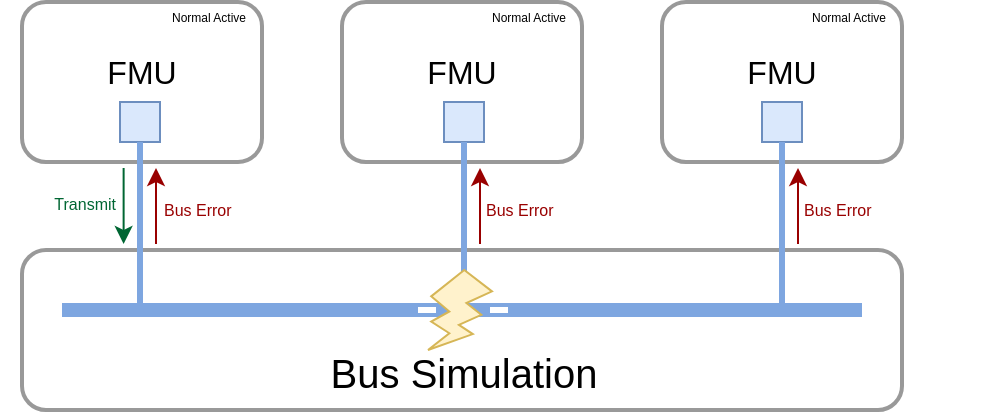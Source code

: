 <mxfile version="24.0.0" type="device">
  <diagram id="zssgmvdwZO7xPkAqMUr9" name="Page-1">
    <mxGraphModel dx="607" dy="350" grid="1" gridSize="10" guides="1" tooltips="1" connect="1" arrows="1" fold="1" page="1" pageScale="1" pageWidth="850" pageHeight="1100" math="0" shadow="0">
      <root>
        <mxCell id="0" />
        <mxCell id="1" parent="0" />
        <mxCell id="v5oIvpwDgeikFxTejpUY-1" value="" style="rounded=1;whiteSpace=wrap;html=1;strokeColor=#999999;strokeWidth=2;" parent="1" vertex="1">
          <mxGeometry x="40" y="6" width="120" height="80" as="geometry" />
        </mxCell>
        <mxCell id="v5oIvpwDgeikFxTejpUY-2" value="" style="rounded=1;whiteSpace=wrap;html=1;strokeColor=#999999;strokeWidth=2;" parent="1" vertex="1">
          <mxGeometry x="200" y="6" width="120" height="80" as="geometry" />
        </mxCell>
        <mxCell id="v5oIvpwDgeikFxTejpUY-4" value="" style="rounded=0;whiteSpace=wrap;html=1;fillColor=#dae8fc;strokeColor=#6c8ebf;" parent="1" vertex="1">
          <mxGeometry x="89" y="56" width="20" height="20" as="geometry" />
        </mxCell>
        <mxCell id="v5oIvpwDgeikFxTejpUY-5" value="" style="rounded=0;whiteSpace=wrap;html=1;fillColor=#dae8fc;strokeColor=#6c8ebf;" parent="1" vertex="1">
          <mxGeometry x="251" y="56" width="20" height="20" as="geometry" />
        </mxCell>
        <mxCell id="v5oIvpwDgeikFxTejpUY-18" value="&lt;div style=&quot;font-size: 16px;&quot;&gt;&lt;font style=&quot;font-size: 16px;&quot;&gt;FMU&lt;/font&gt;&lt;/div&gt;" style="text;html=1;strokeColor=none;fillColor=none;align=center;verticalAlign=middle;whiteSpace=wrap;rounded=0;fontSize=20;" parent="1" vertex="1">
          <mxGeometry x="70" y="26" width="60" height="30" as="geometry" />
        </mxCell>
        <mxCell id="v5oIvpwDgeikFxTejpUY-21" value="&lt;div style=&quot;font-size: 16px;&quot;&gt;&lt;font style=&quot;font-size: 16px;&quot;&gt;FMU&lt;/font&gt;&lt;/div&gt;" style="text;html=1;strokeColor=none;fillColor=none;align=center;verticalAlign=middle;whiteSpace=wrap;rounded=0;fontSize=20;" parent="1" vertex="1">
          <mxGeometry x="230" y="26" width="60" height="30" as="geometry" />
        </mxCell>
        <mxCell id="KEQrLfB2FrUfxKy-oO7P-1" value="" style="rounded=1;whiteSpace=wrap;html=1;strokeColor=#999999;strokeWidth=2;" parent="1" vertex="1">
          <mxGeometry x="40" y="130" width="440" height="80" as="geometry" />
        </mxCell>
        <mxCell id="v5oIvpwDgeikFxTejpUY-17" value="" style="endArrow=none;html=1;fontSize=20;fillColor=#b1ddf0;strokeColor=#7EA6E0;rounded=0;strokeWidth=7;movable=1;resizable=1;rotatable=1;deletable=1;editable=1;connectable=1;" parent="1" edge="1">
          <mxGeometry width="50" height="50" relative="1" as="geometry">
            <mxPoint x="460" y="160" as="sourcePoint" />
            <mxPoint x="60" y="160" as="targetPoint" />
            <Array as="points">
              <mxPoint x="290" y="160" />
              <mxPoint x="110" y="160" />
            </Array>
          </mxGeometry>
        </mxCell>
        <mxCell id="KEQrLfB2FrUfxKy-oO7P-3" value="" style="endArrow=none;html=1;rounded=0;entryX=0.5;entryY=1;entryDx=0;entryDy=0;strokeWidth=3;strokeColor=#7EA6E0;" parent="1" target="v5oIvpwDgeikFxTejpUY-4" edge="1">
          <mxGeometry width="50" height="50" relative="1" as="geometry">
            <mxPoint x="99" y="160" as="sourcePoint" />
            <mxPoint x="78.5" y="110" as="targetPoint" />
          </mxGeometry>
        </mxCell>
        <mxCell id="KEQrLfB2FrUfxKy-oO7P-4" value="" style="endArrow=none;html=1;rounded=0;entryX=0.5;entryY=1;entryDx=0;entryDy=0;strokeWidth=3;strokeColor=#7EA6E0;" parent="1" target="v5oIvpwDgeikFxTejpUY-5" edge="1">
          <mxGeometry width="50" height="50" relative="1" as="geometry">
            <mxPoint x="261" y="160" as="sourcePoint" />
            <mxPoint x="280.66" y="100" as="targetPoint" />
          </mxGeometry>
        </mxCell>
        <mxCell id="KEQrLfB2FrUfxKy-oO7P-5" value="&lt;font style=&quot;font-size: 20px;&quot;&gt;Bus Simulation&lt;/font&gt;" style="text;html=1;strokeColor=none;fillColor=none;align=center;verticalAlign=middle;whiteSpace=wrap;rounded=0;movable=1;resizable=1;rotatable=1;deletable=1;editable=1;connectable=1;fontSize=20;" parent="1" vertex="1">
          <mxGeometry x="61" y="176" width="400" height="30" as="geometry" />
        </mxCell>
        <mxCell id="KEQrLfB2FrUfxKy-oO7P-9" value="" style="endArrow=none;html=1;rounded=0;strokeColor=#FFFFFF;strokeWidth=3;fontSize=16;dashed=1;" parent="1" edge="1">
          <mxGeometry width="50" height="50" relative="1" as="geometry">
            <mxPoint x="238" y="160" as="sourcePoint" />
            <mxPoint x="283" y="160" as="targetPoint" />
          </mxGeometry>
        </mxCell>
        <mxCell id="87jym6ML_O6BWsMyHYAe-4" value="" style="rounded=1;whiteSpace=wrap;html=1;strokeColor=#999999;strokeWidth=2;" parent="1" vertex="1">
          <mxGeometry x="360" y="6" width="120" height="80" as="geometry" />
        </mxCell>
        <mxCell id="87jym6ML_O6BWsMyHYAe-5" value="" style="rounded=0;whiteSpace=wrap;html=1;fillColor=#dae8fc;strokeColor=#6c8ebf;" parent="1" vertex="1">
          <mxGeometry x="410" y="56" width="20" height="20" as="geometry" />
        </mxCell>
        <mxCell id="87jym6ML_O6BWsMyHYAe-6" value="&lt;div style=&quot;font-size: 16px;&quot;&gt;&lt;font style=&quot;font-size: 16px;&quot;&gt;FMU&lt;/font&gt;&lt;/div&gt;" style="text;html=1;strokeColor=none;fillColor=none;align=center;verticalAlign=middle;whiteSpace=wrap;rounded=0;fontSize=20;" parent="1" vertex="1">
          <mxGeometry x="390" y="26" width="60" height="30" as="geometry" />
        </mxCell>
        <mxCell id="87jym6ML_O6BWsMyHYAe-7" value="" style="endArrow=none;html=1;rounded=0;entryX=0.5;entryY=1;entryDx=0;entryDy=0;strokeWidth=3;strokeColor=#7EA6E0;" parent="1" target="87jym6ML_O6BWsMyHYAe-5" edge="1">
          <mxGeometry width="50" height="50" relative="1" as="geometry">
            <mxPoint x="420" y="160" as="sourcePoint" />
            <mxPoint x="439.66" y="100" as="targetPoint" />
          </mxGeometry>
        </mxCell>
        <mxCell id="87jym6ML_O6BWsMyHYAe-8" value="" style="endArrow=classic;html=1;rounded=0;fontSize=8;endSize=6;strokeColor=#006633;" parent="1" edge="1">
          <mxGeometry width="50" height="50" relative="1" as="geometry">
            <mxPoint x="90.81" y="89" as="sourcePoint" />
            <mxPoint x="90.81" y="127" as="targetPoint" />
          </mxGeometry>
        </mxCell>
        <mxCell id="87jym6ML_O6BWsMyHYAe-9" value="Transmit" style="text;html=1;strokeColor=none;fillColor=none;align=right;verticalAlign=middle;whiteSpace=wrap;rounded=0;fontSize=8;fontColor=#006633;" parent="1" vertex="1">
          <mxGeometry x="29" y="102" width="60" height="10" as="geometry" />
        </mxCell>
        <mxCell id="87jym6ML_O6BWsMyHYAe-10" value="" style="endArrow=none;html=1;rounded=0;fontSize=8;endSize=6;startArrow=classic;startFill=1;endFill=0;fillColor=#f8cecc;strokeColor=#990000;" parent="1" edge="1">
          <mxGeometry width="50" height="50" relative="1" as="geometry">
            <mxPoint x="269" y="89" as="sourcePoint" />
            <mxPoint x="269" y="127" as="targetPoint" />
          </mxGeometry>
        </mxCell>
        <mxCell id="87jym6ML_O6BWsMyHYAe-11" value="Bus Error" style="text;html=1;strokeColor=none;fillColor=none;align=left;verticalAlign=middle;whiteSpace=wrap;rounded=0;fontSize=8;fontColor=#990000;" parent="1" vertex="1">
          <mxGeometry x="270" y="105" width="90" height="10" as="geometry" />
        </mxCell>
        <mxCell id="87jym6ML_O6BWsMyHYAe-12" value="" style="endArrow=none;html=1;rounded=0;fontSize=8;endSize=6;startArrow=classic;startFill=1;endFill=0;fillColor=#f8cecc;strokeColor=#990000;" parent="1" edge="1">
          <mxGeometry width="50" height="50" relative="1" as="geometry">
            <mxPoint x="428" y="89" as="sourcePoint" />
            <mxPoint x="428" y="127" as="targetPoint" />
          </mxGeometry>
        </mxCell>
        <mxCell id="87jym6ML_O6BWsMyHYAe-14" value="" style="endArrow=none;html=1;rounded=0;fontSize=8;endSize=6;startArrow=classic;startFill=1;endFill=0;fillColor=#f8cecc;strokeColor=#990000;" parent="1" edge="1">
          <mxGeometry width="50" height="50" relative="1" as="geometry">
            <mxPoint x="107" y="89" as="sourcePoint" />
            <mxPoint x="107" y="127" as="targetPoint" />
          </mxGeometry>
        </mxCell>
        <mxCell id="87jym6ML_O6BWsMyHYAe-16" value="" style="verticalLabelPosition=bottom;verticalAlign=top;html=1;shape=mxgraph.basic.flash;fontSize=8;fillColor=#fff2cc;strokeColor=#d6b656;" parent="1" vertex="1">
          <mxGeometry x="243" y="140" width="32" height="40" as="geometry" />
        </mxCell>
        <mxCell id="KrRxnjXIWImUbvIDb2Ig-5" value="Bus Error" style="text;html=1;strokeColor=none;fillColor=none;align=left;verticalAlign=middle;whiteSpace=wrap;rounded=0;fontSize=8;fontColor=#990000;" parent="1" vertex="1">
          <mxGeometry x="429" y="105" width="90" height="10" as="geometry" />
        </mxCell>
        <mxCell id="KrRxnjXIWImUbvIDb2Ig-7" value="Bus Error" style="text;html=1;strokeColor=none;fillColor=none;align=left;verticalAlign=middle;whiteSpace=wrap;rounded=0;fontSize=8;fontColor=#990000;" parent="1" vertex="1">
          <mxGeometry x="109" y="105" width="90" height="10" as="geometry" />
        </mxCell>
        <mxCell id="AOx-TkYyCgbOwTKHLzrx-1" value="Normal Active" style="text;html=1;strokeColor=none;fillColor=none;align=right;verticalAlign=middle;whiteSpace=wrap;rounded=0;fontSize=6;fontColor=#000000;" parent="1" vertex="1">
          <mxGeometry x="44" y="9" width="110" height="10" as="geometry" />
        </mxCell>
        <mxCell id="AOx-TkYyCgbOwTKHLzrx-2" value="Normal Active" style="text;html=1;strokeColor=none;fillColor=none;align=right;verticalAlign=middle;whiteSpace=wrap;rounded=0;fontSize=6;fontColor=#000000;" parent="1" vertex="1">
          <mxGeometry x="204" y="9" width="110" height="10" as="geometry" />
        </mxCell>
        <mxCell id="AOx-TkYyCgbOwTKHLzrx-3" value="Normal Active" style="text;html=1;strokeColor=none;fillColor=none;align=right;verticalAlign=middle;whiteSpace=wrap;rounded=0;fontSize=6;fontColor=#000000;" parent="1" vertex="1">
          <mxGeometry x="364" y="9" width="110" height="10" as="geometry" />
        </mxCell>
      </root>
    </mxGraphModel>
  </diagram>
</mxfile>
